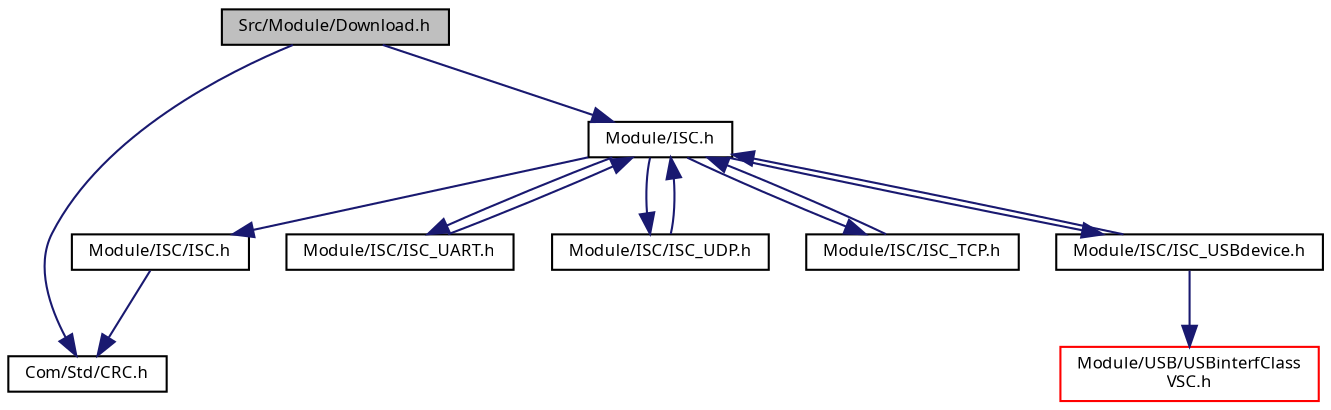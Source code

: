 digraph "Src/Module/Download.h"
{
  edge [fontname="Sans",fontsize="8",labelfontname="Sans",labelfontsize="8"];
  node [fontname="Sans",fontsize="8",shape=record];
  Node1 [label="Src/Module/Download.h",height=0.2,width=0.4,color="black", fillcolor="grey75", style="filled", fontcolor="black"];
  Node1 -> Node2 [color="midnightblue",fontsize="8",style="solid",fontname="Sans"];
  Node2 [label="Com/Std/CRC.h",height=0.2,width=0.4,color="black", fillcolor="white", style="filled",URL="$_c_r_c_8h.html"];
  Node1 -> Node3 [color="midnightblue",fontsize="8",style="solid",fontname="Sans"];
  Node3 [label="Module/ISC.h",height=0.2,width=0.4,color="black", fillcolor="white", style="filled",URL="$_i_s_c_8h.html",tooltip="Summary of ISC classes (Inter system communication) "];
  Node3 -> Node4 [color="midnightblue",fontsize="8",style="solid",fontname="Sans"];
  Node4 [label="Module/ISC/ISC.h",height=0.2,width=0.4,color="black", fillcolor="white", style="filled",URL="$_i_s_c_2_i_s_c_8h_source.html"];
  Node4 -> Node2 [color="midnightblue",fontsize="8",style="solid",fontname="Sans"];
  Node3 -> Node5 [color="midnightblue",fontsize="8",style="solid",fontname="Sans"];
  Node5 [label="Module/ISC/ISC_UART.h",height=0.2,width=0.4,color="black", fillcolor="white", style="filled",URL="$_i_s_c___u_a_r_t_8h_source.html"];
  Node5 -> Node3 [color="midnightblue",fontsize="8",style="solid",fontname="Sans"];
  Node3 -> Node6 [color="midnightblue",fontsize="8",style="solid",fontname="Sans"];
  Node6 [label="Module/ISC/ISC_UDP.h",height=0.2,width=0.4,color="black", fillcolor="white", style="filled",URL="$_i_s_c___u_d_p_8h_source.html"];
  Node6 -> Node3 [color="midnightblue",fontsize="8",style="solid",fontname="Sans"];
  Node3 -> Node7 [color="midnightblue",fontsize="8",style="solid",fontname="Sans"];
  Node7 [label="Module/ISC/ISC_TCP.h",height=0.2,width=0.4,color="black", fillcolor="white", style="filled",URL="$_i_s_c___t_c_p_8h_source.html"];
  Node7 -> Node3 [color="midnightblue",fontsize="8",style="solid",fontname="Sans"];
  Node3 -> Node8 [color="midnightblue",fontsize="8",style="solid",fontname="Sans"];
  Node8 [label="Module/ISC/ISC_USBdevice.h",height=0.2,width=0.4,color="black", fillcolor="white", style="filled",URL="$_i_s_c___u_s_bdevice_8h_source.html"];
  Node8 -> Node3 [color="midnightblue",fontsize="8",style="solid",fontname="Sans"];
  Node8 -> Node9 [color="midnightblue",fontsize="8",style="solid",fontname="Sans"];
  Node9 [label="Module/USB/USBinterfClass\lVSC.h",height=0.2,width=0.4,color="red", fillcolor="white", style="filled",URL="$_u_s_binterf_class_v_s_c_8h.html"];
}
